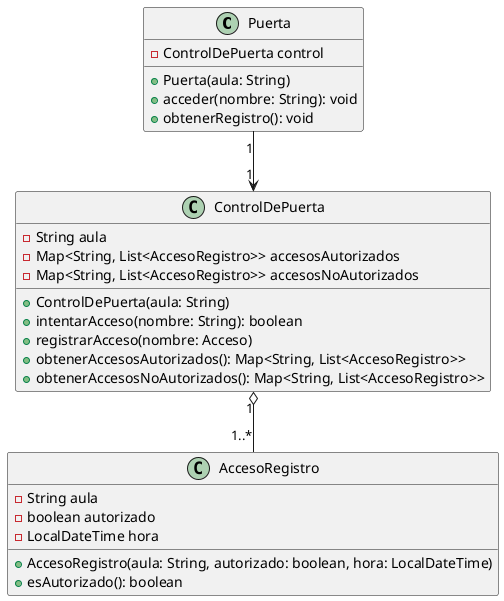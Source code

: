 @startuml
class Puerta {
- ControlDePuerta control
+ Puerta(aula: String)
+ acceder(nombre: String): void
+ obtenerRegistro(): void
}

class ControlDePuerta {
- String aula
- Map<String, List<AccesoRegistro>> accesosAutorizados
- Map<String, List<AccesoRegistro>> accesosNoAutorizados
+ ControlDePuerta(aula: String)
+ intentarAcceso(nombre: String): boolean
+ registrarAcceso(nombre: Acceso)
+ obtenerAccesosAutorizados(): Map<String, List<AccesoRegistro>>
+ obtenerAccesosNoAutorizados(): Map<String, List<AccesoRegistro>>
}

class AccesoRegistro{
- String aula
- boolean autorizado
- LocalDateTime hora
+ AccesoRegistro(aula: String, autorizado: boolean, hora: LocalDateTime)
+ esAutorizado(): boolean
}

Puerta "1" --> "1" ControlDePuerta
ControlDePuerta "1" o-- "1..*" AccesoRegistro

@enduml
